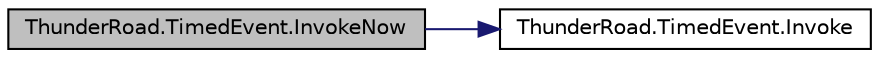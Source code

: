 digraph "ThunderRoad.TimedEvent.InvokeNow"
{
 // LATEX_PDF_SIZE
  edge [fontname="Helvetica",fontsize="10",labelfontname="Helvetica",labelfontsize="10"];
  node [fontname="Helvetica",fontsize="10",shape=record];
  rankdir="LR";
  Node1 [label="ThunderRoad.TimedEvent.InvokeNow",height=0.2,width=0.4,color="black", fillcolor="grey75", style="filled", fontcolor="black",tooltip="Invokes the now."];
  Node1 -> Node2 [color="midnightblue",fontsize="10",style="solid",fontname="Helvetica"];
  Node2 [label="ThunderRoad.TimedEvent.Invoke",height=0.2,width=0.4,color="black", fillcolor="white", style="filled",URL="$class_thunder_road_1_1_timed_event.html#a2a74f662ec37f39c33df340bfe07aa3f",tooltip="Invokes this instance."];
}
